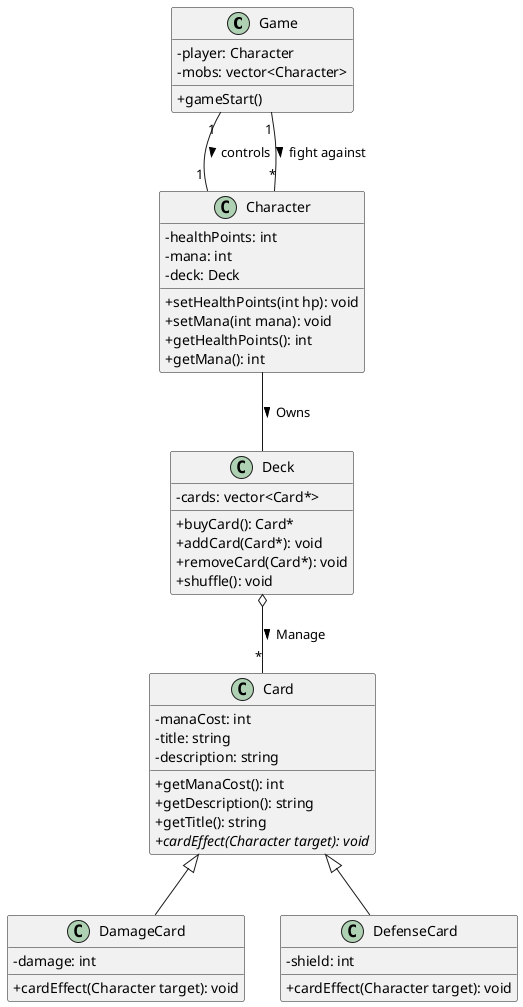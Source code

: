 @startuml class-diagram

skinparam ClassAttributeIconSize 0

' Classes principais

class Game{
    - player: Character
    - mobs: vector<Character>
    + gameStart()
}

class Character {
    - healthPoints: int
    - mana: int
    - deck: Deck
    + setHealthPoints(int hp): void
    + setMana(int mana): void
    + getHealthPoints(): int
    + getMana(): int
}

class Card{
    - manaCost: int
    - title: string
    - description: string
    + getManaCost(): int
    + getDescription(): string
    + getTitle(): string
    + cardEffect(Character target): void {abstract}
}

class DamageCard{
    - damage: int
    + cardEffect(Character target): void
}
class DefenseCard{
    - shield: int
    + cardEffect(Character target): void
}
class Deck{
    - cards: vector<Card*>
    + buyCard(): Card*
    + addCard(Card*): void
    + removeCard(Card*): void
    + shuffle(): void
}


' Relacionamentos
Game "1" -- "1" Character : controls >
Game "1" -- "*" Character: fight against >
Character -- Deck : Owns >
Deck o-- "*" Card : Manage >
Card <|-- DamageCard
Card <|-- DefenseCard
@enduml
